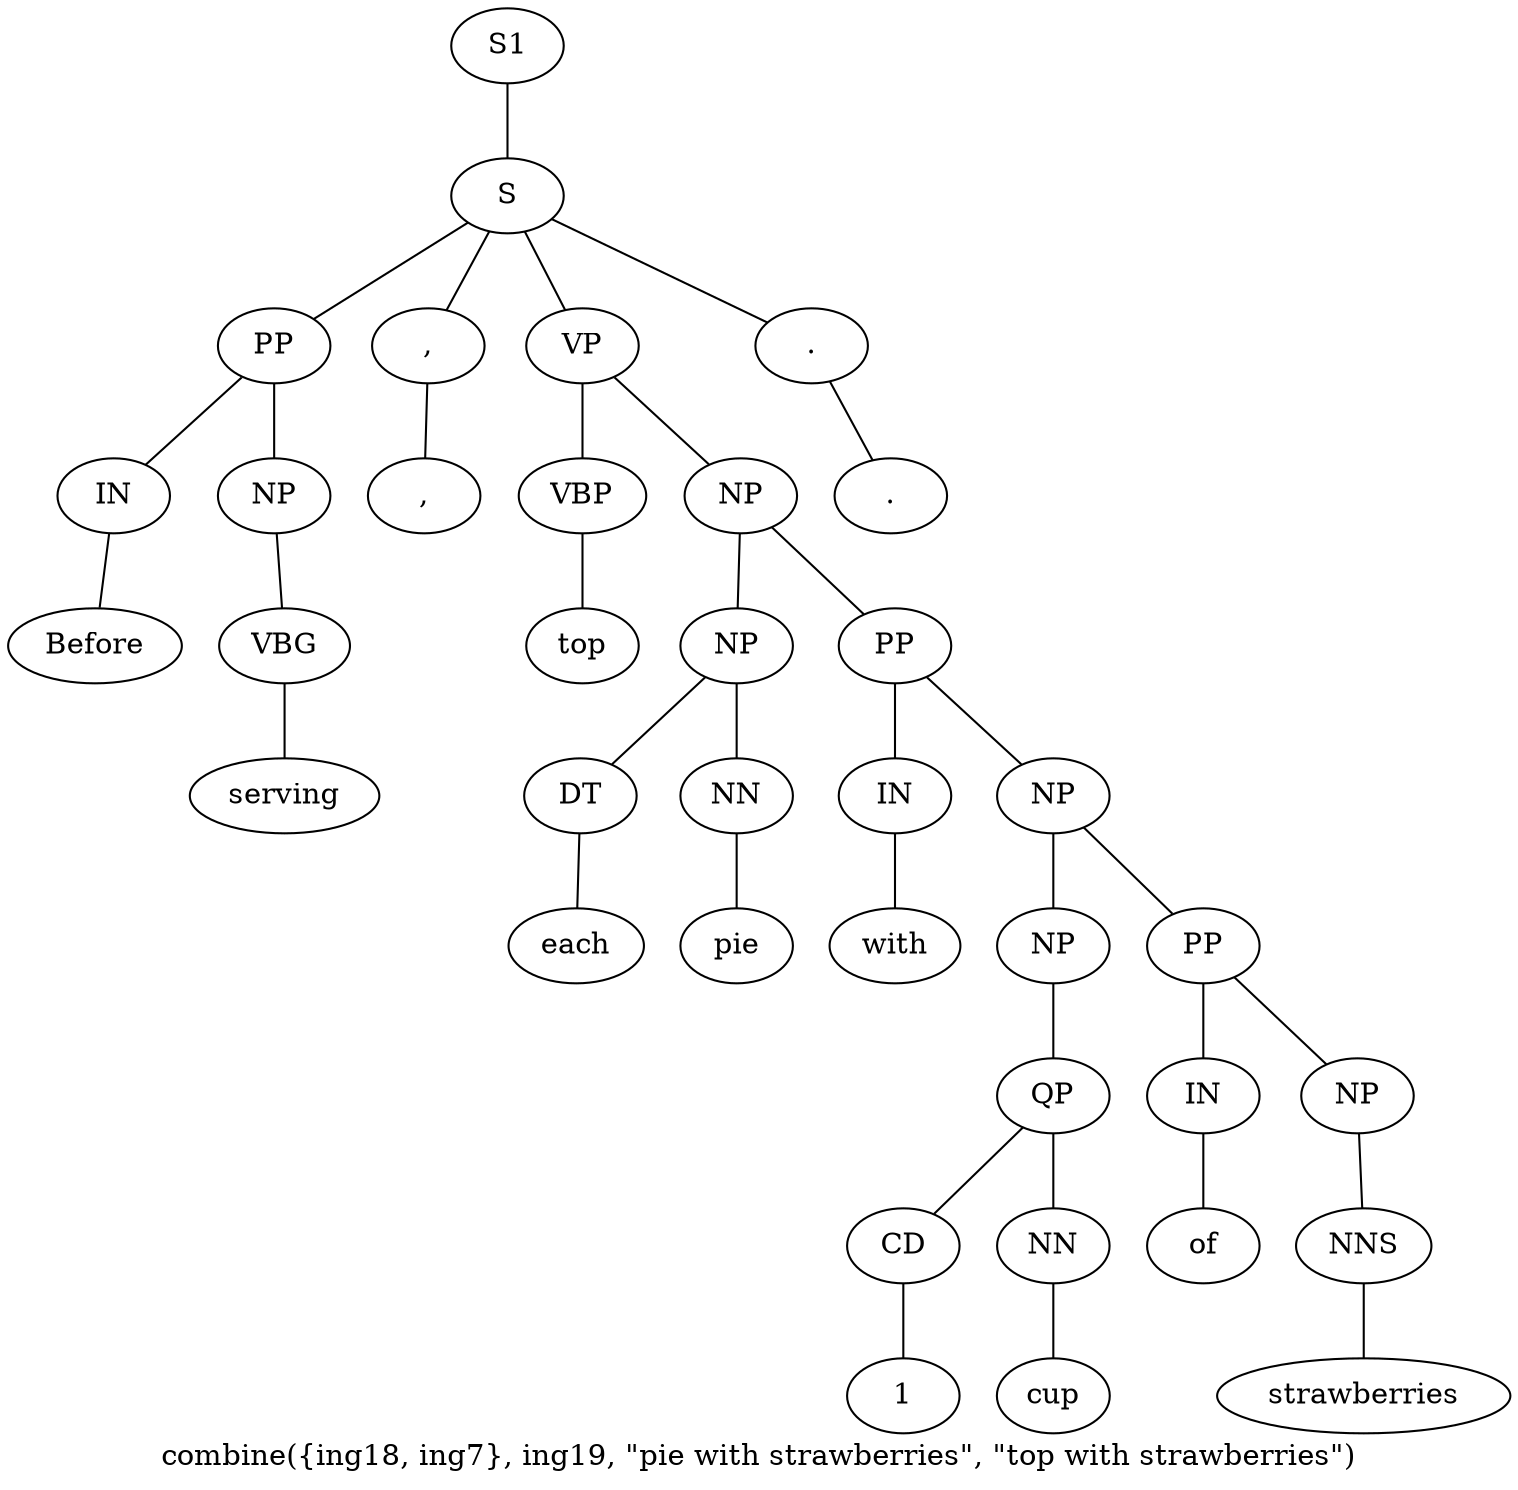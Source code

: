 graph SyntaxGraph {
	label = "combine({ing18, ing7}, ing19, \"pie with strawberries\", \"top with strawberries\")";
	Node0 [label="S1"];
	Node1 [label="S"];
	Node2 [label="PP"];
	Node3 [label="IN"];
	Node4 [label="Before"];
	Node5 [label="NP"];
	Node6 [label="VBG"];
	Node7 [label="serving"];
	Node8 [label=","];
	Node9 [label=","];
	Node10 [label="VP"];
	Node11 [label="VBP"];
	Node12 [label="top"];
	Node13 [label="NP"];
	Node14 [label="NP"];
	Node15 [label="DT"];
	Node16 [label="each"];
	Node17 [label="NN"];
	Node18 [label="pie"];
	Node19 [label="PP"];
	Node20 [label="IN"];
	Node21 [label="with"];
	Node22 [label="NP"];
	Node23 [label="NP"];
	Node24 [label="QP"];
	Node25 [label="CD"];
	Node26 [label="1"];
	Node27 [label="NN"];
	Node28 [label="cup"];
	Node29 [label="PP"];
	Node30 [label="IN"];
	Node31 [label="of"];
	Node32 [label="NP"];
	Node33 [label="NNS"];
	Node34 [label="strawberries"];
	Node35 [label="."];
	Node36 [label="."];

	Node0 -- Node1;
	Node1 -- Node2;
	Node1 -- Node8;
	Node1 -- Node10;
	Node1 -- Node35;
	Node2 -- Node3;
	Node2 -- Node5;
	Node3 -- Node4;
	Node5 -- Node6;
	Node6 -- Node7;
	Node8 -- Node9;
	Node10 -- Node11;
	Node10 -- Node13;
	Node11 -- Node12;
	Node13 -- Node14;
	Node13 -- Node19;
	Node14 -- Node15;
	Node14 -- Node17;
	Node15 -- Node16;
	Node17 -- Node18;
	Node19 -- Node20;
	Node19 -- Node22;
	Node20 -- Node21;
	Node22 -- Node23;
	Node22 -- Node29;
	Node23 -- Node24;
	Node24 -- Node25;
	Node24 -- Node27;
	Node25 -- Node26;
	Node27 -- Node28;
	Node29 -- Node30;
	Node29 -- Node32;
	Node30 -- Node31;
	Node32 -- Node33;
	Node33 -- Node34;
	Node35 -- Node36;
}